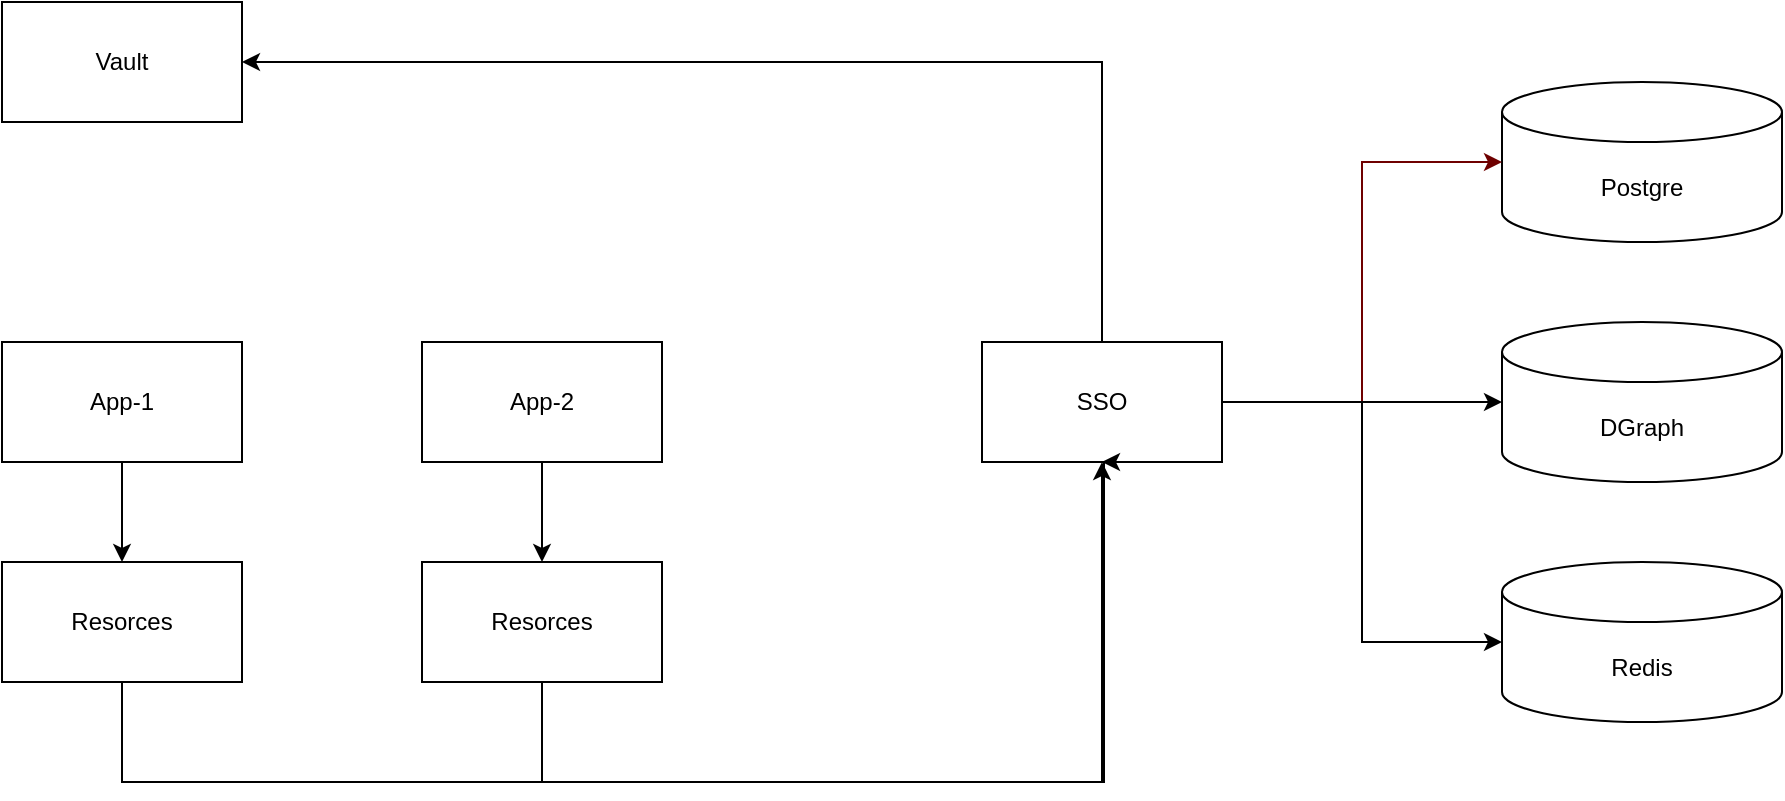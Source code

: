 <mxfile version="26.0.9" pages="3">
  <diagram name="infrastructure" id="W3K7OQ9aMvBUIodgi6QH">
    <mxGraphModel dx="1900" dy="659" grid="1" gridSize="10" guides="1" tooltips="1" connect="1" arrows="1" fold="1" page="1" pageScale="1" pageWidth="850" pageHeight="1100" math="0" shadow="0">
      <root>
        <mxCell id="0" />
        <mxCell id="1" parent="0" />
        <mxCell id="rwEMOkiLDlRIaq0nUP3T-1" value="Vault" style="rounded=0;whiteSpace=wrap;html=1;" vertex="1" parent="1">
          <mxGeometry x="-100" y="90" width="120" height="60" as="geometry" />
        </mxCell>
        <mxCell id="ATIcUMMO_gcL2BB8WI5b-4" style="edgeStyle=orthogonalEdgeStyle;rounded=0;orthogonalLoop=1;jettySize=auto;html=1;entryX=1;entryY=0.5;entryDx=0;entryDy=0;" edge="1" parent="1" source="rwEMOkiLDlRIaq0nUP3T-3" target="rwEMOkiLDlRIaq0nUP3T-1">
          <mxGeometry relative="1" as="geometry">
            <Array as="points">
              <mxPoint x="450" y="120" />
            </Array>
          </mxGeometry>
        </mxCell>
        <mxCell id="rwEMOkiLDlRIaq0nUP3T-3" value="SSO" style="rounded=0;whiteSpace=wrap;html=1;" vertex="1" parent="1">
          <mxGeometry x="390" y="260" width="120" height="60" as="geometry" />
        </mxCell>
        <mxCell id="ATIcUMMO_gcL2BB8WI5b-8" style="edgeStyle=orthogonalEdgeStyle;rounded=0;orthogonalLoop=1;jettySize=auto;html=1;entryX=0.5;entryY=0;entryDx=0;entryDy=0;" edge="1" parent="1" source="rwEMOkiLDlRIaq0nUP3T-4" target="ATIcUMMO_gcL2BB8WI5b-6">
          <mxGeometry relative="1" as="geometry" />
        </mxCell>
        <mxCell id="rwEMOkiLDlRIaq0nUP3T-4" value="App-1" style="rounded=0;whiteSpace=wrap;html=1;" vertex="1" parent="1">
          <mxGeometry x="-100" y="260" width="120" height="60" as="geometry" />
        </mxCell>
        <mxCell id="ATIcUMMO_gcL2BB8WI5b-9" style="edgeStyle=orthogonalEdgeStyle;rounded=0;orthogonalLoop=1;jettySize=auto;html=1;entryX=0.5;entryY=0;entryDx=0;entryDy=0;" edge="1" parent="1" source="rwEMOkiLDlRIaq0nUP3T-5" target="ATIcUMMO_gcL2BB8WI5b-5">
          <mxGeometry relative="1" as="geometry" />
        </mxCell>
        <mxCell id="rwEMOkiLDlRIaq0nUP3T-5" value="App-2" style="rounded=0;whiteSpace=wrap;html=1;" vertex="1" parent="1">
          <mxGeometry x="110" y="260" width="120" height="60" as="geometry" />
        </mxCell>
        <mxCell id="ATIcUMMO_gcL2BB8WI5b-1" value="DGraph" style="shape=cylinder3;whiteSpace=wrap;html=1;boundedLbl=1;backgroundOutline=1;size=15;" vertex="1" parent="1">
          <mxGeometry x="650" y="250" width="140" height="80" as="geometry" />
        </mxCell>
        <mxCell id="ATIcUMMO_gcL2BB8WI5b-2" style="edgeStyle=orthogonalEdgeStyle;rounded=0;orthogonalLoop=1;jettySize=auto;html=1;entryX=0;entryY=0.5;entryDx=0;entryDy=0;entryPerimeter=0;" edge="1" parent="1" source="rwEMOkiLDlRIaq0nUP3T-3" target="ATIcUMMO_gcL2BB8WI5b-1">
          <mxGeometry relative="1" as="geometry" />
        </mxCell>
        <mxCell id="ATIcUMMO_gcL2BB8WI5b-10" style="edgeStyle=orthogonalEdgeStyle;rounded=0;orthogonalLoop=1;jettySize=auto;html=1;entryX=0.5;entryY=1;entryDx=0;entryDy=0;" edge="1" parent="1" source="ATIcUMMO_gcL2BB8WI5b-5" target="rwEMOkiLDlRIaq0nUP3T-3">
          <mxGeometry relative="1" as="geometry">
            <Array as="points">
              <mxPoint x="170" y="480" />
              <mxPoint x="450" y="480" />
            </Array>
          </mxGeometry>
        </mxCell>
        <mxCell id="ATIcUMMO_gcL2BB8WI5b-5" value="Resorces" style="whiteSpace=wrap;html=1;" vertex="1" parent="1">
          <mxGeometry x="110" y="370" width="120" height="60" as="geometry" />
        </mxCell>
        <mxCell id="ATIcUMMO_gcL2BB8WI5b-11" style="edgeStyle=orthogonalEdgeStyle;rounded=0;orthogonalLoop=1;jettySize=auto;html=1;" edge="1" parent="1" source="ATIcUMMO_gcL2BB8WI5b-6">
          <mxGeometry relative="1" as="geometry">
            <mxPoint x="450" y="320" as="targetPoint" />
            <Array as="points">
              <mxPoint x="-40" y="480" />
              <mxPoint x="451" y="480" />
            </Array>
          </mxGeometry>
        </mxCell>
        <mxCell id="ATIcUMMO_gcL2BB8WI5b-6" value="Resorces" style="whiteSpace=wrap;html=1;" vertex="1" parent="1">
          <mxGeometry x="-100" y="370" width="120" height="60" as="geometry" />
        </mxCell>
        <mxCell id="ATIcUMMO_gcL2BB8WI5b-12" value="Redis" style="shape=cylinder3;whiteSpace=wrap;html=1;boundedLbl=1;backgroundOutline=1;size=15;" vertex="1" parent="1">
          <mxGeometry x="650" y="370" width="140" height="80" as="geometry" />
        </mxCell>
        <mxCell id="ATIcUMMO_gcL2BB8WI5b-13" value="Postgre" style="shape=cylinder3;whiteSpace=wrap;html=1;boundedLbl=1;backgroundOutline=1;size=15;" vertex="1" parent="1">
          <mxGeometry x="650" y="130" width="140" height="80" as="geometry" />
        </mxCell>
        <mxCell id="ATIcUMMO_gcL2BB8WI5b-14" style="edgeStyle=orthogonalEdgeStyle;rounded=0;orthogonalLoop=1;jettySize=auto;html=1;entryX=0;entryY=0.5;entryDx=0;entryDy=0;entryPerimeter=0;fillColor=#a20025;strokeColor=#6F0000;" edge="1" parent="1" source="rwEMOkiLDlRIaq0nUP3T-3" target="ATIcUMMO_gcL2BB8WI5b-13">
          <mxGeometry relative="1" as="geometry" />
        </mxCell>
        <mxCell id="ATIcUMMO_gcL2BB8WI5b-15" style="edgeStyle=orthogonalEdgeStyle;rounded=0;orthogonalLoop=1;jettySize=auto;html=1;entryX=0;entryY=0.5;entryDx=0;entryDy=0;entryPerimeter=0;" edge="1" parent="1" source="rwEMOkiLDlRIaq0nUP3T-3" target="ATIcUMMO_gcL2BB8WI5b-12">
          <mxGeometry relative="1" as="geometry" />
        </mxCell>
      </root>
    </mxGraphModel>
  </diagram>
  <diagram id="oDwNC9wTgXiNNlEelezC" name="user-app-relations">
    <mxGraphModel dx="1763" dy="573" grid="1" gridSize="10" guides="1" tooltips="1" connect="1" arrows="1" fold="1" page="1" pageScale="1" pageWidth="850" pageHeight="1100" math="0" shadow="0">
      <root>
        <mxCell id="0" />
        <mxCell id="1" parent="0" />
        <mxCell id="Gn9KqDFu4aIBVq-qhHnX-10" value="" style="shape=umlLifeline;perimeter=lifelinePerimeter;whiteSpace=wrap;html=1;container=1;dropTarget=0;collapsible=0;recursiveResize=0;outlineConnect=0;portConstraint=eastwest;newEdgeStyle={&quot;curved&quot;:0,&quot;rounded&quot;:0};participant=umlActor;" vertex="1" parent="1">
          <mxGeometry x="-250" y="130" width="20" height="540" as="geometry" />
        </mxCell>
        <mxCell id="Gn9KqDFu4aIBVq-qhHnX-11" value="Request to a resource" style="html=1;verticalAlign=bottom;startArrow=oval;startFill=1;endArrow=block;startSize=8;curved=0;rounded=0;" edge="1" parent="1" source="Gn9KqDFu4aIBVq-qhHnX-10" target="Gn9KqDFu4aIBVq-qhHnX-12">
          <mxGeometry width="60" relative="1" as="geometry">
            <mxPoint x="-240.5" y="210" as="sourcePoint" />
            <mxPoint x="-90" y="210" as="targetPoint" />
            <Array as="points">
              <mxPoint x="-120" y="210" />
            </Array>
          </mxGeometry>
        </mxCell>
        <mxCell id="Gn9KqDFu4aIBVq-qhHnX-12" value="App" style="shape=umlLifeline;perimeter=lifelinePerimeter;whiteSpace=wrap;html=1;container=1;dropTarget=0;collapsible=0;recursiveResize=0;outlineConnect=0;portConstraint=eastwest;newEdgeStyle={&quot;curved&quot;:0,&quot;rounded&quot;:0};" vertex="1" parent="1">
          <mxGeometry x="-50" y="135" width="100" height="490" as="geometry" />
        </mxCell>
        <mxCell id="Gn9KqDFu4aIBVq-qhHnX-13" value="SSO" style="shape=umlLifeline;perimeter=lifelinePerimeter;whiteSpace=wrap;html=1;container=1;dropTarget=0;collapsible=0;recursiveResize=0;outlineConnect=0;portConstraint=eastwest;newEdgeStyle={&quot;curved&quot;:0,&quot;rounded&quot;:0};" vertex="1" parent="1">
          <mxGeometry x="190" y="130" width="100" height="510" as="geometry" />
        </mxCell>
        <mxCell id="Gn9KqDFu4aIBVq-qhHnX-14" value="Vault" style="shape=umlLifeline;perimeter=lifelinePerimeter;whiteSpace=wrap;html=1;container=1;dropTarget=0;collapsible=0;recursiveResize=0;outlineConnect=0;portConstraint=eastwest;newEdgeStyle={&quot;curved&quot;:0,&quot;rounded&quot;:0};" vertex="1" parent="1">
          <mxGeometry x="430" y="130" width="100" height="500" as="geometry" />
        </mxCell>
        <mxCell id="Gn9KqDFu4aIBVq-qhHnX-15" value="Login Request" style="html=1;verticalAlign=bottom;startArrow=oval;startFill=1;endArrow=block;startSize=8;curved=0;rounded=0;" edge="1" parent="1" source="Gn9KqDFu4aIBVq-qhHnX-12" target="Gn9KqDFu4aIBVq-qhHnX-13">
          <mxGeometry width="60" relative="1" as="geometry">
            <mxPoint x="29.5" y="240" as="sourcePoint" />
            <mxPoint x="259.5" y="240" as="targetPoint" />
            <Array as="points">
              <mxPoint x="150" y="240" />
            </Array>
          </mxGeometry>
        </mxCell>
        <mxCell id="Gn9KqDFu4aIBVq-qhHnX-16" value="App secret request" style="html=1;verticalAlign=bottom;startArrow=oval;startFill=1;endArrow=block;startSize=8;curved=0;rounded=0;" edge="1" parent="1" source="Gn9KqDFu4aIBVq-qhHnX-13" target="Gn9KqDFu4aIBVq-qhHnX-14">
          <mxGeometry width="60" relative="1" as="geometry">
            <mxPoint x="259.875" y="270" as="sourcePoint" />
            <mxPoint x="499.5" y="270" as="targetPoint" />
            <Array as="points">
              <mxPoint x="390" y="270" />
            </Array>
          </mxGeometry>
        </mxCell>
        <mxCell id="Gn9KqDFu4aIBVq-qhHnX-17" value="Return app secrets" style="html=1;verticalAlign=bottom;endArrow=open;dashed=1;endSize=8;curved=0;rounded=0;" edge="1" parent="1" source="Gn9KqDFu4aIBVq-qhHnX-14" target="Gn9KqDFu4aIBVq-qhHnX-13">
          <mxGeometry relative="1" as="geometry">
            <mxPoint x="499.5" y="320" as="sourcePoint" />
            <mxPoint x="259.875" y="320" as="targetPoint" />
            <Array as="points">
              <mxPoint x="380" y="310" />
            </Array>
          </mxGeometry>
        </mxCell>
        <mxCell id="Gn9KqDFu4aIBVq-qhHnX-18" value="Return JWT or Error" style="html=1;verticalAlign=bottom;endArrow=open;dashed=1;endSize=8;curved=0;rounded=0;" edge="1" parent="1" source="Gn9KqDFu4aIBVq-qhHnX-13" target="Gn9KqDFu4aIBVq-qhHnX-12">
          <mxGeometry relative="1" as="geometry">
            <mxPoint x="269.5" y="350" as="sourcePoint" />
            <mxPoint x="19.875" y="350" as="targetPoint" />
            <Array as="points">
              <mxPoint x="150" y="340" />
            </Array>
          </mxGeometry>
        </mxCell>
        <mxCell id="Gn9KqDFu4aIBVq-qhHnX-19" value="CheckPermissions" style="html=1;verticalAlign=bottom;startArrow=oval;startFill=1;endArrow=block;startSize=8;curved=0;rounded=0;" edge="1" parent="1" source="Gn9KqDFu4aIBVq-qhHnX-12" target="Gn9KqDFu4aIBVq-qhHnX-13">
          <mxGeometry width="60" relative="1" as="geometry">
            <mxPoint x="160" y="370" as="sourcePoint" />
            <mxPoint x="220" y="370" as="targetPoint" />
            <Array as="points">
              <mxPoint x="140" y="390" />
            </Array>
          </mxGeometry>
        </mxCell>
        <mxCell id="Gn9KqDFu4aIBVq-qhHnX-20" value="Return Access or Denied" style="html=1;verticalAlign=bottom;endArrow=open;dashed=1;endSize=8;curved=0;rounded=0;" edge="1" parent="1" source="Gn9KqDFu4aIBVq-qhHnX-13" target="Gn9KqDFu4aIBVq-qhHnX-12">
          <mxGeometry relative="1" as="geometry">
            <mxPoint x="20" y="390" as="sourcePoint" />
            <mxPoint x="-60" y="390" as="targetPoint" />
            <Array as="points">
              <mxPoint x="120" y="460" />
            </Array>
          </mxGeometry>
        </mxCell>
        <mxCell id="7lm42wJUAmsUZh6S9P21-1" value="Return whatever depend on access" style="html=1;verticalAlign=bottom;endArrow=open;dashed=1;endSize=8;curved=0;rounded=0;" edge="1" parent="1" source="Gn9KqDFu4aIBVq-qhHnX-12" target="Gn9KqDFu4aIBVq-qhHnX-10">
          <mxGeometry relative="1" as="geometry">
            <mxPoint x="-110" y="440" as="sourcePoint" />
            <mxPoint x="-190" y="440" as="targetPoint" />
            <Array as="points">
              <mxPoint x="-120" y="490" />
            </Array>
          </mxGeometry>
        </mxCell>
      </root>
    </mxGraphModel>
  </diagram>
  <diagram id="o9jpufHpqjqOz1AWL2Se" name="graph-entities">
    <mxGraphModel dx="1050" dy="1759" grid="1" gridSize="10" guides="1" tooltips="1" connect="1" arrows="1" fold="1" page="1" pageScale="1" pageWidth="850" pageHeight="1100" math="0" shadow="0">
      <root>
        <mxCell id="0" />
        <mxCell id="1" parent="0" />
        <mxCell id="airK0O_PXOHJ8-8-6O8A-5" style="edgeStyle=orthogonalEdgeStyle;rounded=0;orthogonalLoop=1;jettySize=auto;html=1;entryX=0;entryY=0.5;entryDx=0;entryDy=0;" edge="1" parent="1" source="airK0O_PXOHJ8-8-6O8A-1" target="airK0O_PXOHJ8-8-6O8A-3">
          <mxGeometry relative="1" as="geometry" />
        </mxCell>
        <mxCell id="airK0O_PXOHJ8-8-6O8A-1" value="User" style="whiteSpace=wrap;html=1;" vertex="1" parent="1">
          <mxGeometry x="80" y="120" width="120" height="60" as="geometry" />
        </mxCell>
        <mxCell id="airK0O_PXOHJ8-8-6O8A-7" style="edgeStyle=orthogonalEdgeStyle;rounded=0;orthogonalLoop=1;jettySize=auto;html=1;" edge="1" parent="1" source="airK0O_PXOHJ8-8-6O8A-2">
          <mxGeometry relative="1" as="geometry">
            <mxPoint x="380" y="120" as="targetPoint" />
            <Array as="points">
              <mxPoint x="610" y="30" />
              <mxPoint x="381" y="30" />
            </Array>
          </mxGeometry>
        </mxCell>
        <mxCell id="airK0O_PXOHJ8-8-6O8A-2" value="Role" style="whiteSpace=wrap;html=1;" vertex="1" parent="1">
          <mxGeometry x="550" y="-80" width="120" height="60" as="geometry" />
        </mxCell>
        <mxCell id="airK0O_PXOHJ8-8-6O8A-3" value="Permission" style="whiteSpace=wrap;html=1;" vertex="1" parent="1">
          <mxGeometry x="320" y="120" width="120" height="60" as="geometry" />
        </mxCell>
        <mxCell id="airK0O_PXOHJ8-8-6O8A-6" style="edgeStyle=orthogonalEdgeStyle;rounded=0;orthogonalLoop=1;jettySize=auto;html=1;entryX=0.5;entryY=0;entryDx=0;entryDy=0;" edge="1" parent="1" source="airK0O_PXOHJ8-8-6O8A-4" target="airK0O_PXOHJ8-8-6O8A-3">
          <mxGeometry relative="1" as="geometry" />
        </mxCell>
        <mxCell id="airK0O_PXOHJ8-8-6O8A-4" value="Resource" style="whiteSpace=wrap;html=1;" vertex="1" parent="1">
          <mxGeometry x="320" y="-80" width="120" height="60" as="geometry" />
        </mxCell>
      </root>
    </mxGraphModel>
  </diagram>
</mxfile>
